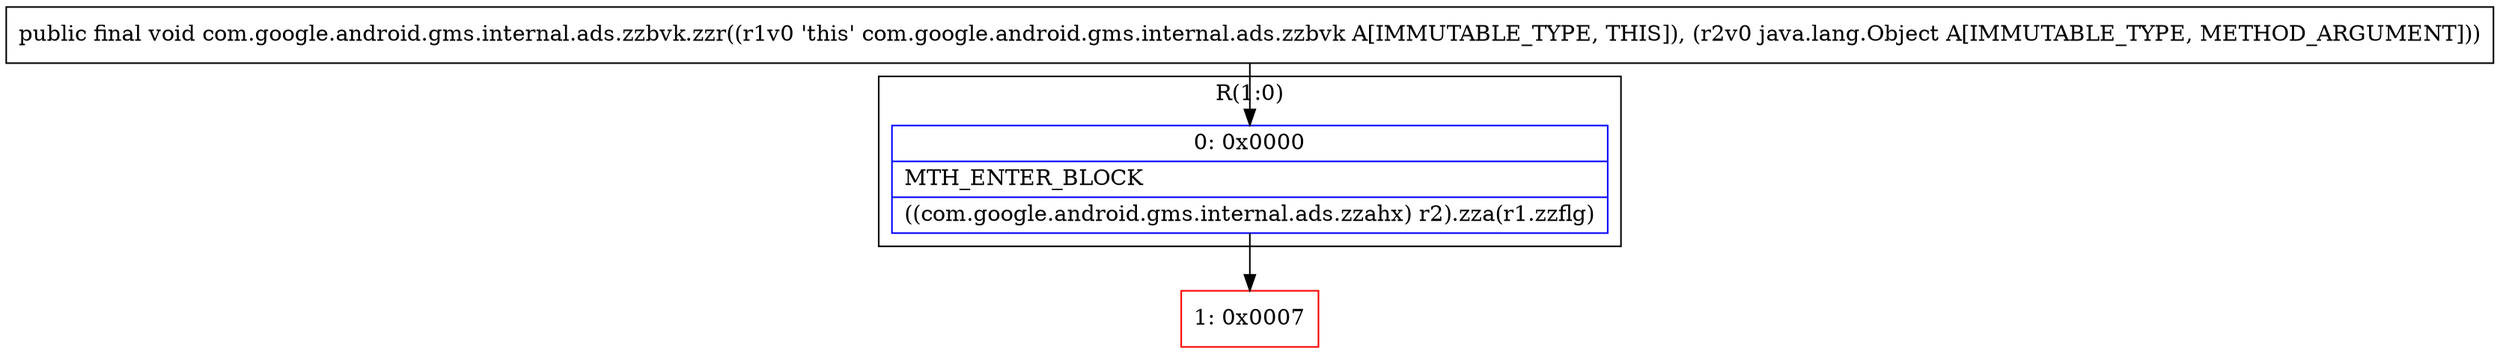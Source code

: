 digraph "CFG forcom.google.android.gms.internal.ads.zzbvk.zzr(Ljava\/lang\/Object;)V" {
subgraph cluster_Region_527589255 {
label = "R(1:0)";
node [shape=record,color=blue];
Node_0 [shape=record,label="{0\:\ 0x0000|MTH_ENTER_BLOCK\l|((com.google.android.gms.internal.ads.zzahx) r2).zza(r1.zzflg)\l}"];
}
Node_1 [shape=record,color=red,label="{1\:\ 0x0007}"];
MethodNode[shape=record,label="{public final void com.google.android.gms.internal.ads.zzbvk.zzr((r1v0 'this' com.google.android.gms.internal.ads.zzbvk A[IMMUTABLE_TYPE, THIS]), (r2v0 java.lang.Object A[IMMUTABLE_TYPE, METHOD_ARGUMENT])) }"];
MethodNode -> Node_0;
Node_0 -> Node_1;
}

